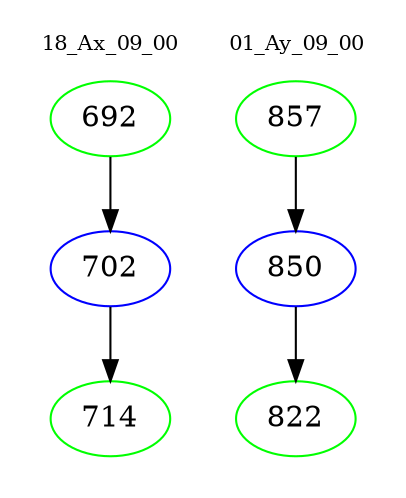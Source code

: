 digraph{
subgraph cluster_0 {
color = white
label = "18_Ax_09_00";
fontsize=10;
T0_692 [label="692", color="green"]
T0_692 -> T0_702 [color="black"]
T0_702 [label="702", color="blue"]
T0_702 -> T0_714 [color="black"]
T0_714 [label="714", color="green"]
}
subgraph cluster_1 {
color = white
label = "01_Ay_09_00";
fontsize=10;
T1_857 [label="857", color="green"]
T1_857 -> T1_850 [color="black"]
T1_850 [label="850", color="blue"]
T1_850 -> T1_822 [color="black"]
T1_822 [label="822", color="green"]
}
}
